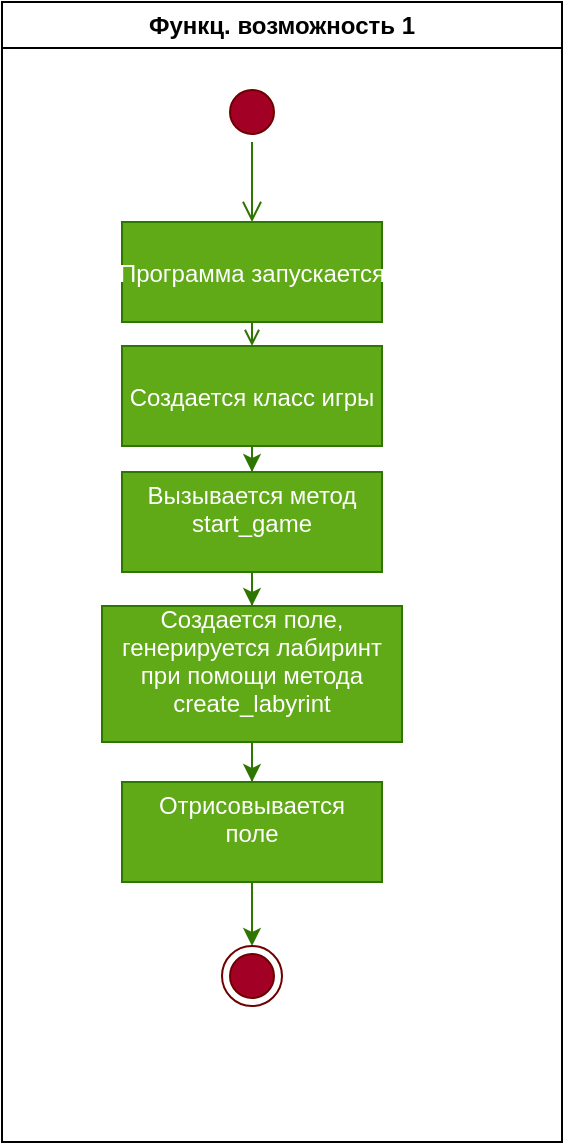 <mxfile version="21.3.6" type="device">
  <diagram name="Page-1" id="e7e014a7-5840-1c2e-5031-d8a46d1fe8dd">
    <mxGraphModel dx="989" dy="528" grid="1" gridSize="10" guides="1" tooltips="1" connect="1" arrows="1" fold="1" page="1" pageScale="1" pageWidth="1169" pageHeight="826" background="none" math="0" shadow="0">
      <root>
        <mxCell id="0" />
        <mxCell id="1" parent="0" />
        <mxCell id="2" value="Функц. возможность 1" style="swimlane;whiteSpace=wrap" parent="1" vertex="1">
          <mxGeometry x="310" y="120" width="280" height="570" as="geometry" />
        </mxCell>
        <mxCell id="5" value="" style="ellipse;shape=startState;fillColor=#a20025;strokeColor=#6F0000;fontColor=#ffffff;" parent="2" vertex="1">
          <mxGeometry x="110" y="40" width="30" height="30" as="geometry" />
        </mxCell>
        <mxCell id="6" value="" style="edgeStyle=elbowEdgeStyle;elbow=horizontal;verticalAlign=bottom;endArrow=open;endSize=8;strokeColor=#2D7600;endFill=1;rounded=0;fillColor=#60a917;" parent="2" source="5" target="7" edge="1">
          <mxGeometry x="100" y="40" as="geometry">
            <mxPoint x="115" y="110" as="targetPoint" />
          </mxGeometry>
        </mxCell>
        <mxCell id="7" value="Программа запускается" style="fillColor=#60a917;fontColor=#ffffff;strokeColor=#2D7600;" parent="2" vertex="1">
          <mxGeometry x="60" y="110" width="130" height="50" as="geometry" />
        </mxCell>
        <mxCell id="-A9D6HdiChE-BO2MNw-I-43" style="edgeStyle=orthogonalEdgeStyle;rounded=0;orthogonalLoop=1;jettySize=auto;html=1;entryX=0.5;entryY=0;entryDx=0;entryDy=0;fillColor=#60a917;strokeColor=#2D7600;" parent="2" source="8" target="10" edge="1">
          <mxGeometry relative="1" as="geometry" />
        </mxCell>
        <mxCell id="8" value="Создается класс игры" style="fillColor=#60a917;fontColor=#ffffff;strokeColor=#2D7600;" parent="2" vertex="1">
          <mxGeometry x="60" y="172" width="130" height="50" as="geometry" />
        </mxCell>
        <mxCell id="9" value="" style="endArrow=open;strokeColor=#2D7600;endFill=1;rounded=0;fillColor=#60a917;" parent="2" source="7" target="8" edge="1">
          <mxGeometry relative="1" as="geometry" />
        </mxCell>
        <mxCell id="-A9D6HdiChE-BO2MNw-I-45" style="edgeStyle=orthogonalEdgeStyle;rounded=0;orthogonalLoop=1;jettySize=auto;html=1;entryX=0.5;entryY=0;entryDx=0;entryDy=0;fillColor=#60a917;strokeColor=#2D7600;" parent="2" source="10" target="-A9D6HdiChE-BO2MNw-I-44" edge="1">
          <mxGeometry relative="1" as="geometry" />
        </mxCell>
        <mxCell id="10" value="Вызывается метод&#xa;start_game&#xa;" style="fillColor=#60a917;fontColor=#ffffff;strokeColor=#2D7600;" parent="2" vertex="1">
          <mxGeometry x="60" y="235" width="130" height="50" as="geometry" />
        </mxCell>
        <mxCell id="-A9D6HdiChE-BO2MNw-I-47" value="" style="edgeStyle=orthogonalEdgeStyle;rounded=0;orthogonalLoop=1;jettySize=auto;html=1;fillColor=#60a917;strokeColor=#2D7600;" parent="2" source="-A9D6HdiChE-BO2MNw-I-44" target="-A9D6HdiChE-BO2MNw-I-46" edge="1">
          <mxGeometry relative="1" as="geometry" />
        </mxCell>
        <mxCell id="-A9D6HdiChE-BO2MNw-I-44" value="Создается поле,&#xa;генерируется лабиринт&#xa;при помощи метода &#xa;create_labyrint&#xa;" style="fillColor=#60a917;fontColor=#ffffff;strokeColor=#2D7600;" parent="2" vertex="1">
          <mxGeometry x="50" y="302" width="150" height="68" as="geometry" />
        </mxCell>
        <mxCell id="-A9D6HdiChE-BO2MNw-I-52" style="edgeStyle=orthogonalEdgeStyle;rounded=0;orthogonalLoop=1;jettySize=auto;html=1;entryX=0.5;entryY=0;entryDx=0;entryDy=0;fillColor=#60a917;strokeColor=#2D7600;" parent="2" source="-A9D6HdiChE-BO2MNw-I-46" target="38" edge="1">
          <mxGeometry relative="1" as="geometry" />
        </mxCell>
        <mxCell id="-A9D6HdiChE-BO2MNw-I-46" value="Отрисовывается&#xa;поле&#xa;" style="fillColor=#60a917;fontColor=#ffffff;strokeColor=#2D7600;" parent="2" vertex="1">
          <mxGeometry x="60" y="390" width="130" height="50" as="geometry" />
        </mxCell>
        <mxCell id="38" value="" style="ellipse;shape=endState;fillColor=#a20025;strokeColor=#6F0000;fontColor=#ffffff;" parent="2" vertex="1">
          <mxGeometry x="110" y="472" width="30" height="30" as="geometry" />
        </mxCell>
      </root>
    </mxGraphModel>
  </diagram>
</mxfile>
